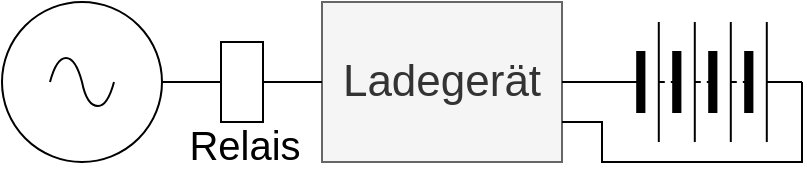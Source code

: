 <mxfile version="20.8.16" type="device"><diagram name="Seite-1" id="-OZyDuzYvOwJ6J2Fk0mb"><mxGraphModel dx="1434" dy="998" grid="1" gridSize="10" guides="1" tooltips="1" connect="1" arrows="1" fold="1" page="1" pageScale="1" pageWidth="827" pageHeight="1169" math="0" shadow="0"><root><mxCell id="0"/><mxCell id="1" parent="0"/><mxCell id="DoNfbb-lue0B4l-wYVUs-8" style="edgeStyle=orthogonalEdgeStyle;rounded=0;orthogonalLoop=1;jettySize=auto;html=1;exitX=1;exitY=0.5;exitDx=0;exitDy=0;exitPerimeter=0;entryX=0.5;entryY=1;entryDx=0;entryDy=0;entryPerimeter=0;fontSize=22;endArrow=none;endFill=0;" edge="1" parent="1" source="DoNfbb-lue0B4l-wYVUs-1" target="DoNfbb-lue0B4l-wYVUs-7"><mxGeometry relative="1" as="geometry"/></mxCell><mxCell id="DoNfbb-lue0B4l-wYVUs-1" value="" style="pointerEvents=1;verticalLabelPosition=bottom;shadow=0;dashed=0;align=center;html=1;verticalAlign=top;shape=mxgraph.electrical.signal_sources.source;aspect=fixed;points=[[0.5,0,0],[1,0.5,0],[0.5,1,0],[0,0.5,0]];elSignalType=ac;" vertex="1" parent="1"><mxGeometry x="160" y="320" width="80" height="80" as="geometry"/></mxCell><mxCell id="DoNfbb-lue0B4l-wYVUs-2" value="&lt;font style=&quot;font-size: 22px;&quot;&gt;Ladegerät&lt;/font&gt;" style="rounded=0;whiteSpace=wrap;html=1;fillColor=#f5f5f5;fontColor=#333333;strokeColor=#666666;" vertex="1" parent="1"><mxGeometry x="320" y="320" width="120" height="80" as="geometry"/></mxCell><mxCell id="DoNfbb-lue0B4l-wYVUs-6" style="edgeStyle=orthogonalEdgeStyle;rounded=0;orthogonalLoop=1;jettySize=auto;html=1;exitX=1;exitY=0.5;exitDx=0;exitDy=0;entryX=1;entryY=0.75;entryDx=0;entryDy=0;fontSize=22;endArrow=none;endFill=0;" edge="1" parent="1" source="DoNfbb-lue0B4l-wYVUs-4" target="DoNfbb-lue0B4l-wYVUs-2"><mxGeometry relative="1" as="geometry"><Array as="points"><mxPoint x="560" y="400"/><mxPoint x="460" y="400"/><mxPoint x="460" y="380"/></Array></mxGeometry></mxCell><mxCell id="DoNfbb-lue0B4l-wYVUs-11" style="edgeStyle=orthogonalEdgeStyle;rounded=0;orthogonalLoop=1;jettySize=auto;html=1;exitX=0;exitY=0.5;exitDx=0;exitDy=0;entryX=1;entryY=0.5;entryDx=0;entryDy=0;fontSize=20;endArrow=none;endFill=0;" edge="1" parent="1" source="DoNfbb-lue0B4l-wYVUs-4" target="DoNfbb-lue0B4l-wYVUs-2"><mxGeometry relative="1" as="geometry"/></mxCell><mxCell id="DoNfbb-lue0B4l-wYVUs-4" value="" style="pointerEvents=1;verticalLabelPosition=bottom;shadow=0;dashed=0;align=center;html=1;verticalAlign=top;shape=mxgraph.electrical.miscellaneous.batteryStack;fontSize=22;" vertex="1" parent="1"><mxGeometry x="460" y="330" width="100" height="60" as="geometry"/></mxCell><mxCell id="DoNfbb-lue0B4l-wYVUs-9" style="edgeStyle=orthogonalEdgeStyle;rounded=0;orthogonalLoop=1;jettySize=auto;html=1;exitX=0.5;exitY=0;exitDx=0;exitDy=0;exitPerimeter=0;entryX=0;entryY=0.5;entryDx=0;entryDy=0;fontSize=22;endArrow=none;endFill=0;" edge="1" parent="1" source="DoNfbb-lue0B4l-wYVUs-7" target="DoNfbb-lue0B4l-wYVUs-2"><mxGeometry relative="1" as="geometry"/></mxCell><mxCell id="DoNfbb-lue0B4l-wYVUs-7" value="" style="pointerEvents=1;verticalLabelPosition=bottom;shadow=0;dashed=0;align=center;html=1;verticalAlign=top;shape=mxgraph.electrical.electro-mechanical.relay_coil;fontSize=22;rotation=90;" vertex="1" parent="1"><mxGeometry x="260" y="342.5" width="40" height="35" as="geometry"/></mxCell><mxCell id="DoNfbb-lue0B4l-wYVUs-10" value="&lt;font style=&quot;font-size: 20px;&quot;&gt;Relais&lt;/font&gt;" style="text;html=1;align=center;verticalAlign=middle;resizable=0;points=[];autosize=1;strokeColor=none;fillColor=none;fontSize=22;" vertex="1" parent="1"><mxGeometry x="241" y="371.5" width="80" height="40" as="geometry"/></mxCell></root></mxGraphModel></diagram></mxfile>